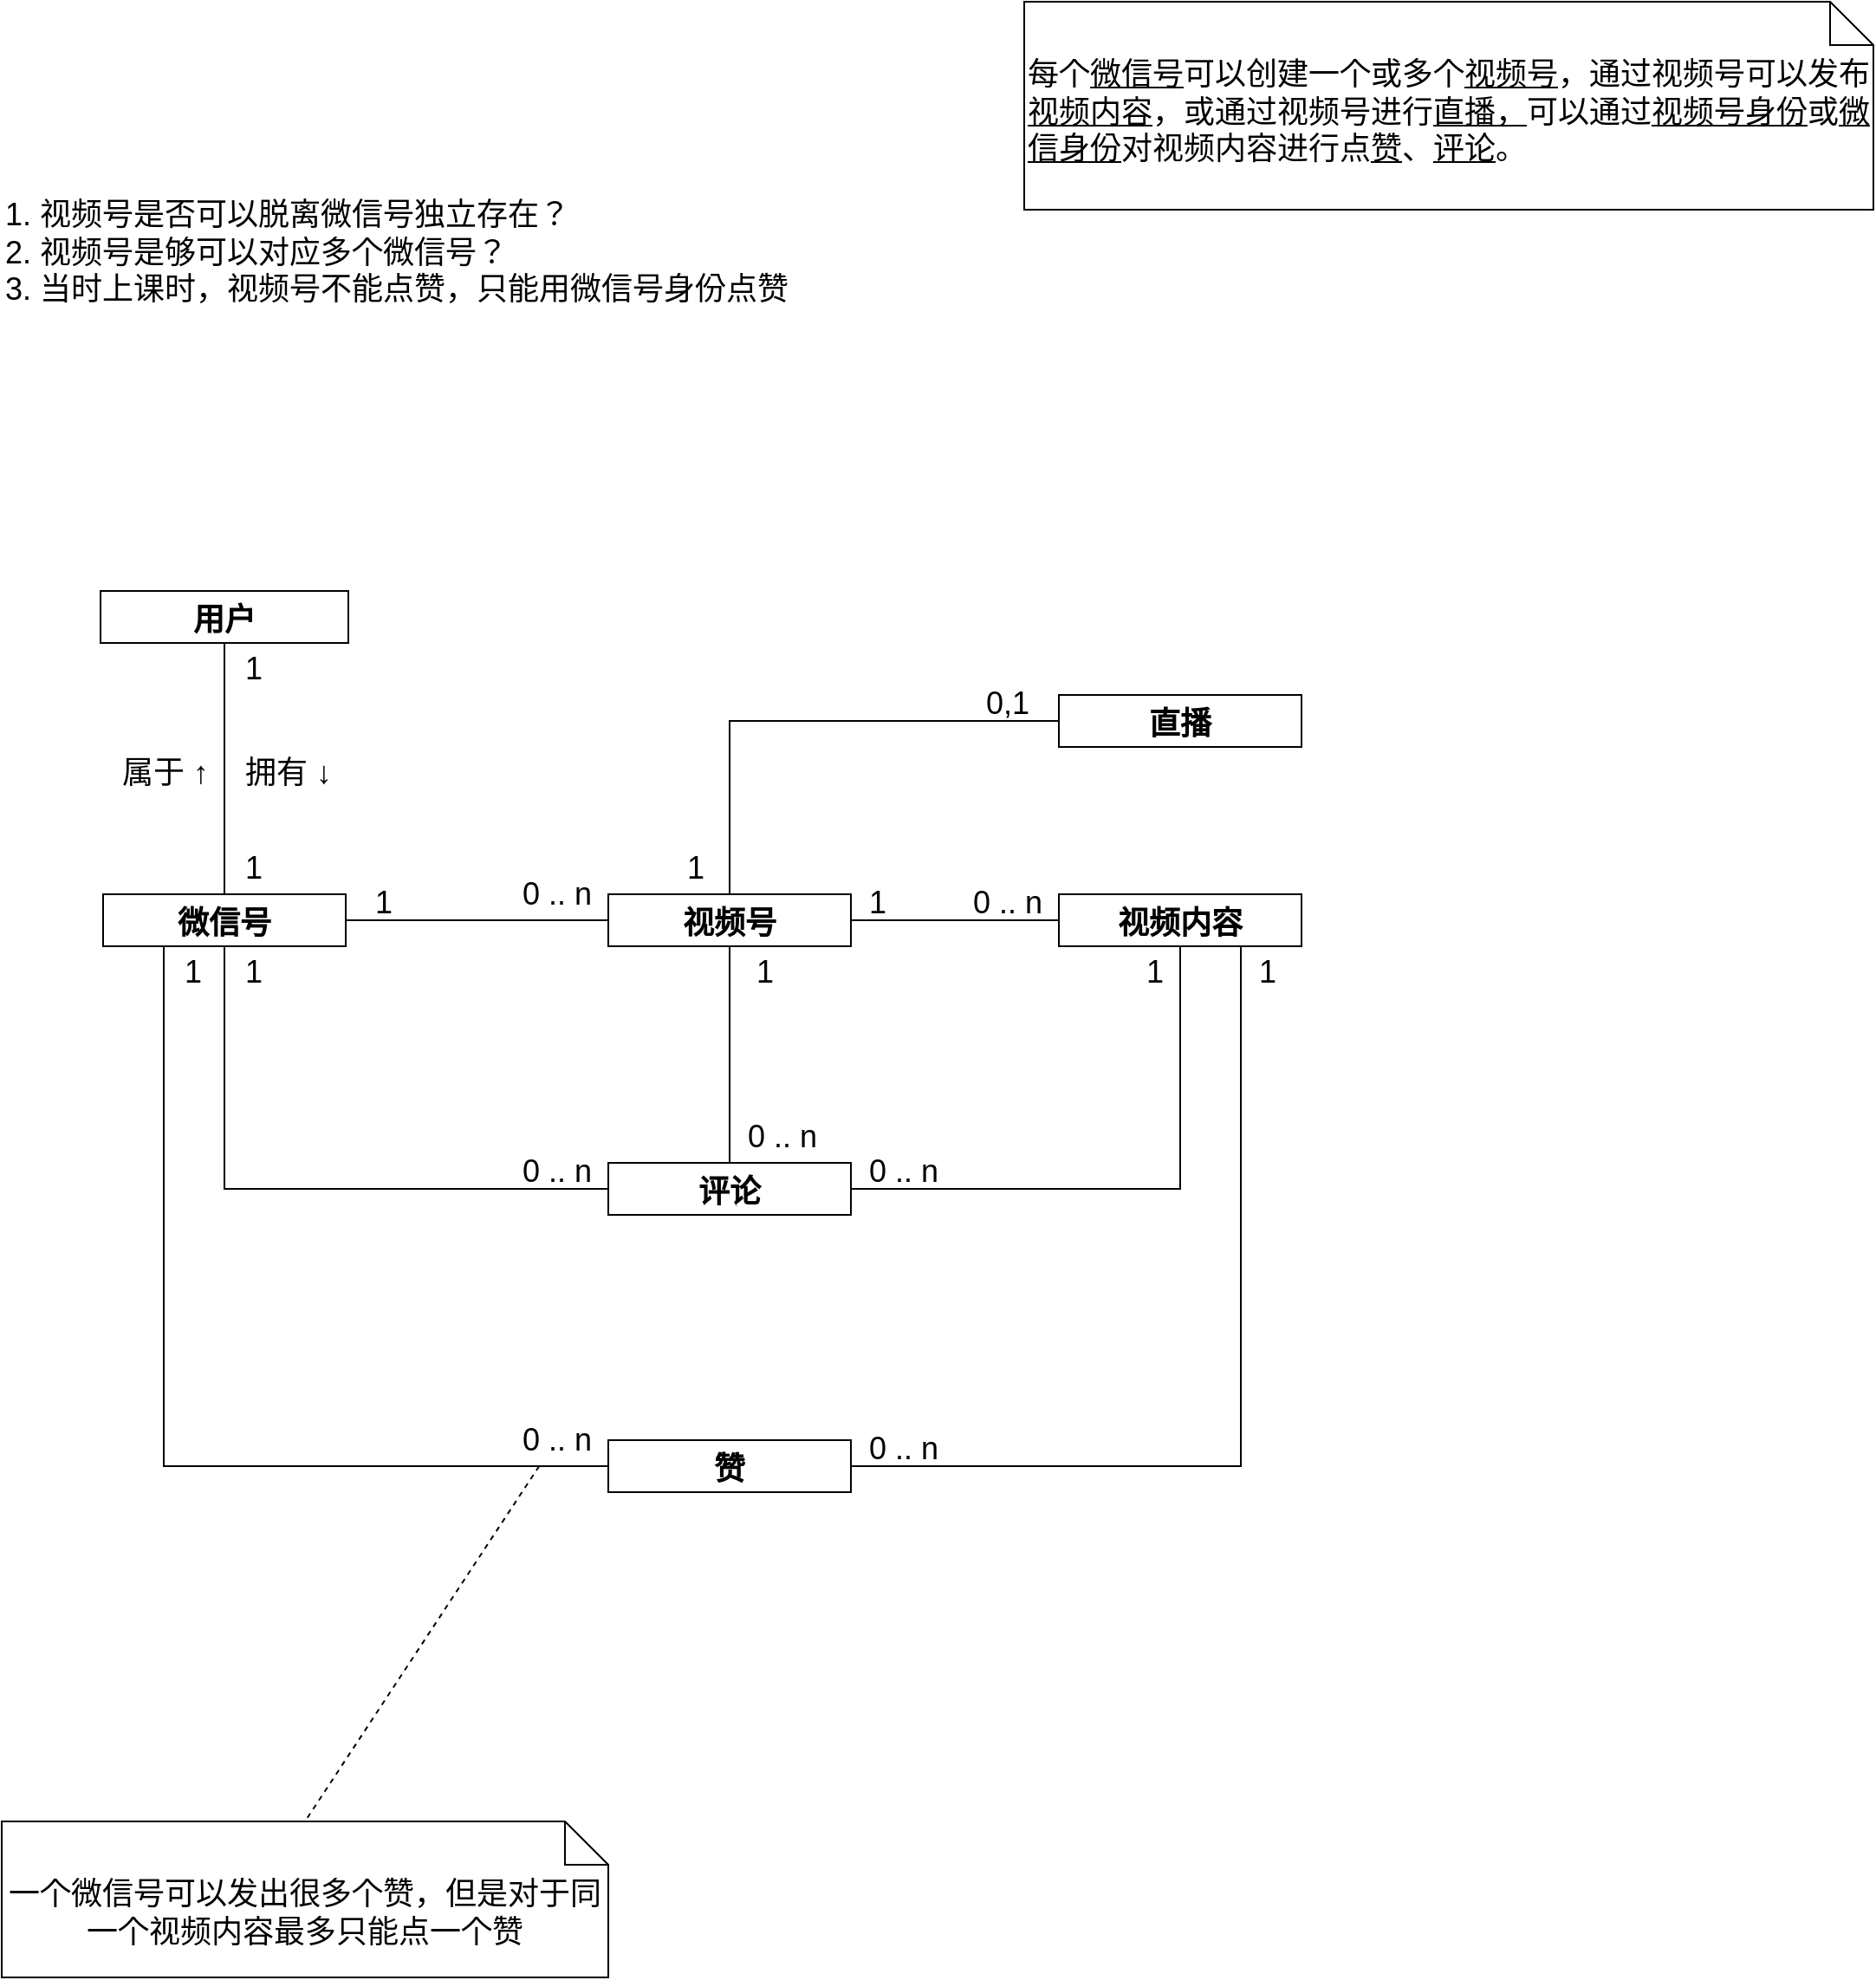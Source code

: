 <mxfile version="15.5.8" type="github">
  <diagram id="OMkTSygLCqqMki3EPGK_" name="Page-1">
    <mxGraphModel dx="1991" dy="682" grid="1" gridSize="10" guides="1" tooltips="1" connect="1" arrows="1" fold="1" page="1" pageScale="1" pageWidth="827" pageHeight="1169" math="0" shadow="0">
      <root>
        <mxCell id="0" />
        <mxCell id="1" parent="0" />
        <mxCell id="2hQIRXdBvStlvisrzFkW-1" value="&lt;div style=&quot;font-size: 18px&quot;&gt;&lt;font style=&quot;font-size: 18px&quot;&gt;每个&lt;u&gt;微信号&lt;/u&gt;可以创建一个或多个&lt;u&gt;视频号&lt;/u&gt;，&lt;/font&gt;通过视频号可以发布&lt;u&gt;视频内容&lt;/u&gt;，或通过视频号进行&lt;u&gt;直播，&lt;/u&gt;可以通过&lt;u&gt;视频号身份&lt;/u&gt;或&lt;u&gt;微信身份&lt;/u&gt;对视频内容进行点&lt;u&gt;赞&lt;/u&gt;、&lt;u&gt;评论&lt;/u&gt;。&lt;/div&gt;" style="shape=note2;boundedLbl=1;whiteSpace=wrap;html=1;size=25;verticalAlign=top;align=left;" vertex="1" parent="1">
          <mxGeometry x="120" y="40" width="490" height="120" as="geometry" />
        </mxCell>
        <mxCell id="2hQIRXdBvStlvisrzFkW-15" style="edgeStyle=orthogonalEdgeStyle;rounded=0;orthogonalLoop=1;jettySize=auto;html=1;exitX=1;exitY=0.5;exitDx=0;exitDy=0;fontSize=18;endArrow=none;endFill=0;" edge="1" parent="1" source="2hQIRXdBvStlvisrzFkW-3" target="2hQIRXdBvStlvisrzFkW-4">
          <mxGeometry relative="1" as="geometry" />
        </mxCell>
        <mxCell id="2hQIRXdBvStlvisrzFkW-3" value="微信号" style="fontStyle=1;fontSize=18;align=center;" vertex="1" parent="1">
          <mxGeometry x="-411.5" y="555" width="140" height="30" as="geometry" />
        </mxCell>
        <mxCell id="2hQIRXdBvStlvisrzFkW-19" style="edgeStyle=orthogonalEdgeStyle;rounded=0;orthogonalLoop=1;jettySize=auto;html=1;fontSize=18;endArrow=none;endFill=0;" edge="1" parent="1" source="2hQIRXdBvStlvisrzFkW-4" target="2hQIRXdBvStlvisrzFkW-5">
          <mxGeometry relative="1" as="geometry" />
        </mxCell>
        <mxCell id="2hQIRXdBvStlvisrzFkW-41" style="edgeStyle=none;rounded=0;orthogonalLoop=1;jettySize=auto;html=1;entryX=0.5;entryY=0;entryDx=0;entryDy=0;fontSize=18;endArrow=none;endFill=0;" edge="1" parent="1" source="2hQIRXdBvStlvisrzFkW-4" target="2hQIRXdBvStlvisrzFkW-9">
          <mxGeometry relative="1" as="geometry" />
        </mxCell>
        <mxCell id="2hQIRXdBvStlvisrzFkW-4" value="视频号" style="fontStyle=1;fontSize=18;align=center;" vertex="1" parent="1">
          <mxGeometry x="-120" y="555" width="140" height="30" as="geometry" />
        </mxCell>
        <mxCell id="2hQIRXdBvStlvisrzFkW-25" style="edgeStyle=orthogonalEdgeStyle;rounded=0;orthogonalLoop=1;jettySize=auto;html=1;entryX=1;entryY=0.5;entryDx=0;entryDy=0;fontSize=18;endArrow=none;endFill=0;exitX=0.5;exitY=1;exitDx=0;exitDy=0;" edge="1" parent="1" source="2hQIRXdBvStlvisrzFkW-5" target="2hQIRXdBvStlvisrzFkW-9">
          <mxGeometry relative="1" as="geometry" />
        </mxCell>
        <mxCell id="2hQIRXdBvStlvisrzFkW-5" value="视频内容" style="fontStyle=1;fontSize=18;align=center;" vertex="1" parent="1">
          <mxGeometry x="140" y="555" width="140" height="30" as="geometry" />
        </mxCell>
        <mxCell id="2hQIRXdBvStlvisrzFkW-22" style="edgeStyle=orthogonalEdgeStyle;rounded=0;orthogonalLoop=1;jettySize=auto;html=1;entryX=0.5;entryY=0;entryDx=0;entryDy=0;fontSize=18;endArrow=none;endFill=0;" edge="1" parent="1" source="2hQIRXdBvStlvisrzFkW-6" target="2hQIRXdBvStlvisrzFkW-4">
          <mxGeometry relative="1" as="geometry" />
        </mxCell>
        <mxCell id="2hQIRXdBvStlvisrzFkW-6" value="直播" style="fontStyle=1;fontSize=18;align=center;" vertex="1" parent="1">
          <mxGeometry x="140" y="440" width="140" height="30" as="geometry" />
        </mxCell>
        <mxCell id="2hQIRXdBvStlvisrzFkW-10" style="edgeStyle=orthogonalEdgeStyle;rounded=0;orthogonalLoop=1;jettySize=auto;html=1;entryX=0.5;entryY=0;entryDx=0;entryDy=0;fontSize=18;endArrow=none;endFill=0;" edge="1" parent="1" source="2hQIRXdBvStlvisrzFkW-7" target="2hQIRXdBvStlvisrzFkW-3">
          <mxGeometry relative="1" as="geometry" />
        </mxCell>
        <mxCell id="2hQIRXdBvStlvisrzFkW-7" value="用户" style="fontStyle=1;fontSize=18;align=center;" vertex="1" parent="1">
          <mxGeometry x="-413" y="380" width="143" height="30" as="geometry" />
        </mxCell>
        <mxCell id="2hQIRXdBvStlvisrzFkW-27" style="edgeStyle=orthogonalEdgeStyle;rounded=0;orthogonalLoop=1;jettySize=auto;html=1;entryX=0.75;entryY=1;entryDx=0;entryDy=0;fontSize=18;endArrow=none;endFill=0;" edge="1" parent="1" source="2hQIRXdBvStlvisrzFkW-8" target="2hQIRXdBvStlvisrzFkW-5">
          <mxGeometry relative="1" as="geometry" />
        </mxCell>
        <mxCell id="2hQIRXdBvStlvisrzFkW-35" style="edgeStyle=orthogonalEdgeStyle;rounded=0;orthogonalLoop=1;jettySize=auto;html=1;entryX=0.25;entryY=1;entryDx=0;entryDy=0;fontSize=18;endArrow=none;endFill=0;" edge="1" parent="1" source="2hQIRXdBvStlvisrzFkW-8" target="2hQIRXdBvStlvisrzFkW-3">
          <mxGeometry relative="1" as="geometry" />
        </mxCell>
        <mxCell id="2hQIRXdBvStlvisrzFkW-8" value="赞" style="fontStyle=1;fontSize=18;align=center;" vertex="1" parent="1">
          <mxGeometry x="-120" y="870" width="140" height="30" as="geometry" />
        </mxCell>
        <mxCell id="2hQIRXdBvStlvisrzFkW-32" style="edgeStyle=orthogonalEdgeStyle;rounded=0;orthogonalLoop=1;jettySize=auto;html=1;entryX=0.5;entryY=1;entryDx=0;entryDy=0;fontSize=18;endArrow=none;endFill=0;" edge="1" parent="1" source="2hQIRXdBvStlvisrzFkW-9" target="2hQIRXdBvStlvisrzFkW-3">
          <mxGeometry relative="1" as="geometry" />
        </mxCell>
        <mxCell id="2hQIRXdBvStlvisrzFkW-9" value="评论" style="fontStyle=1;fontSize=18;align=center;" vertex="1" parent="1">
          <mxGeometry x="-120" y="710" width="140" height="30" as="geometry" />
        </mxCell>
        <mxCell id="2hQIRXdBvStlvisrzFkW-11" value="1" style="text;html=1;align=center;verticalAlign=middle;resizable=0;points=[];autosize=1;strokeColor=none;fillColor=none;fontSize=18;" vertex="1" parent="1">
          <mxGeometry x="-340" y="525" width="30" height="30" as="geometry" />
        </mxCell>
        <mxCell id="2hQIRXdBvStlvisrzFkW-12" value="1" style="text;html=1;align=center;verticalAlign=middle;resizable=0;points=[];autosize=1;strokeColor=none;fillColor=none;fontSize=18;" vertex="1" parent="1">
          <mxGeometry x="-340" y="410" width="30" height="30" as="geometry" />
        </mxCell>
        <mxCell id="2hQIRXdBvStlvisrzFkW-13" value="属于 ↑" style="text;html=1;align=center;verticalAlign=middle;resizable=0;points=[];autosize=1;strokeColor=none;fillColor=none;fontSize=18;" vertex="1" parent="1">
          <mxGeometry x="-411.5" y="470" width="70" height="30" as="geometry" />
        </mxCell>
        <mxCell id="2hQIRXdBvStlvisrzFkW-14" value="拥有 ↓" style="text;html=1;align=center;verticalAlign=middle;resizable=0;points=[];autosize=1;strokeColor=none;fillColor=none;fontSize=18;" vertex="1" parent="1">
          <mxGeometry x="-340" y="470" width="70" height="30" as="geometry" />
        </mxCell>
        <mxCell id="2hQIRXdBvStlvisrzFkW-16" value="0 .. n" style="text;html=1;align=center;verticalAlign=middle;resizable=0;points=[];autosize=1;strokeColor=none;fillColor=none;fontSize=18;" vertex="1" parent="1">
          <mxGeometry x="-180" y="540" width="60" height="30" as="geometry" />
        </mxCell>
        <mxCell id="2hQIRXdBvStlvisrzFkW-17" value="1. 视频号是否可以脱离微信号独立存在？&lt;br&gt;2. 视频号是够可以对应多个微信号？&lt;br&gt;3. 当时上课时，视频号不能点赞，只能用微信号身份点赞" style="text;html=1;align=left;verticalAlign=middle;resizable=0;points=[];autosize=1;strokeColor=none;fillColor=none;fontSize=18;" vertex="1" parent="1">
          <mxGeometry x="-470" y="150" width="470" height="70" as="geometry" />
        </mxCell>
        <mxCell id="2hQIRXdBvStlvisrzFkW-18" value="1" style="text;html=1;align=center;verticalAlign=middle;resizable=0;points=[];autosize=1;strokeColor=none;fillColor=none;fontSize=18;" vertex="1" parent="1">
          <mxGeometry x="-265" y="545" width="30" height="30" as="geometry" />
        </mxCell>
        <mxCell id="2hQIRXdBvStlvisrzFkW-20" value="0 .. n" style="text;html=1;align=center;verticalAlign=middle;resizable=0;points=[];autosize=1;strokeColor=none;fillColor=none;fontSize=18;" vertex="1" parent="1">
          <mxGeometry x="80" y="545" width="60" height="30" as="geometry" />
        </mxCell>
        <mxCell id="2hQIRXdBvStlvisrzFkW-21" value="1" style="text;html=1;align=center;verticalAlign=middle;resizable=0;points=[];autosize=1;strokeColor=none;fillColor=none;fontSize=18;" vertex="1" parent="1">
          <mxGeometry x="20" y="545" width="30" height="30" as="geometry" />
        </mxCell>
        <mxCell id="2hQIRXdBvStlvisrzFkW-23" value="0,1" style="text;html=1;align=center;verticalAlign=middle;resizable=0;points=[];autosize=1;strokeColor=none;fillColor=none;fontSize=18;" vertex="1" parent="1">
          <mxGeometry x="90" y="430" width="40" height="30" as="geometry" />
        </mxCell>
        <mxCell id="2hQIRXdBvStlvisrzFkW-24" value="1" style="text;html=1;align=center;verticalAlign=middle;resizable=0;points=[];autosize=1;strokeColor=none;fillColor=none;fontSize=18;" vertex="1" parent="1">
          <mxGeometry x="-85" y="525" width="30" height="30" as="geometry" />
        </mxCell>
        <mxCell id="2hQIRXdBvStlvisrzFkW-26" value="0 .. n" style="text;html=1;align=center;verticalAlign=middle;resizable=0;points=[];autosize=1;strokeColor=none;fillColor=none;fontSize=18;" vertex="1" parent="1">
          <mxGeometry x="20" y="700" width="60" height="30" as="geometry" />
        </mxCell>
        <mxCell id="2hQIRXdBvStlvisrzFkW-28" value="0 .. n" style="text;html=1;align=center;verticalAlign=middle;resizable=0;points=[];autosize=1;strokeColor=none;fillColor=none;fontSize=18;" vertex="1" parent="1">
          <mxGeometry x="20" y="860" width="60" height="30" as="geometry" />
        </mxCell>
        <mxCell id="2hQIRXdBvStlvisrzFkW-29" value="1" style="text;html=1;align=center;verticalAlign=middle;resizable=0;points=[];autosize=1;strokeColor=none;fillColor=none;fontSize=18;" vertex="1" parent="1">
          <mxGeometry x="245" y="585" width="30" height="30" as="geometry" />
        </mxCell>
        <mxCell id="2hQIRXdBvStlvisrzFkW-30" value="1" style="text;html=1;align=center;verticalAlign=middle;resizable=0;points=[];autosize=1;strokeColor=none;fillColor=none;fontSize=18;" vertex="1" parent="1">
          <mxGeometry x="180" y="585" width="30" height="30" as="geometry" />
        </mxCell>
        <mxCell id="2hQIRXdBvStlvisrzFkW-33" value="0 .. n" style="text;html=1;align=center;verticalAlign=middle;resizable=0;points=[];autosize=1;strokeColor=none;fillColor=none;fontSize=18;" vertex="1" parent="1">
          <mxGeometry x="-180" y="700" width="60" height="30" as="geometry" />
        </mxCell>
        <mxCell id="2hQIRXdBvStlvisrzFkW-34" value="1" style="text;html=1;align=center;verticalAlign=middle;resizable=0;points=[];autosize=1;strokeColor=none;fillColor=none;fontSize=18;" vertex="1" parent="1">
          <mxGeometry x="-340" y="585" width="30" height="30" as="geometry" />
        </mxCell>
        <mxCell id="2hQIRXdBvStlvisrzFkW-40" style="rounded=0;orthogonalLoop=1;jettySize=auto;html=1;entryX=0.5;entryY=0;entryDx=0;entryDy=0;entryPerimeter=0;fontSize=18;endArrow=none;endFill=0;dashed=1;" edge="1" parent="1" source="2hQIRXdBvStlvisrzFkW-36" target="2hQIRXdBvStlvisrzFkW-38">
          <mxGeometry relative="1" as="geometry" />
        </mxCell>
        <mxCell id="2hQIRXdBvStlvisrzFkW-36" value="0 .. n" style="text;html=1;align=center;verticalAlign=middle;resizable=0;points=[];autosize=1;strokeColor=none;fillColor=none;fontSize=18;" vertex="1" parent="1">
          <mxGeometry x="-180" y="855" width="60" height="30" as="geometry" />
        </mxCell>
        <mxCell id="2hQIRXdBvStlvisrzFkW-37" value="1" style="text;html=1;align=center;verticalAlign=middle;resizable=0;points=[];autosize=1;strokeColor=none;fillColor=none;fontSize=18;" vertex="1" parent="1">
          <mxGeometry x="-375" y="585" width="30" height="30" as="geometry" />
        </mxCell>
        <mxCell id="2hQIRXdBvStlvisrzFkW-38" value="一个微信号可以发出很多个赞，但是对于同一个视频内容最多只能点一个赞" style="shape=note2;boundedLbl=1;whiteSpace=wrap;html=1;size=25;verticalAlign=top;align=center;fontSize=18;" vertex="1" parent="1">
          <mxGeometry x="-470" y="1090" width="350" height="90" as="geometry" />
        </mxCell>
        <mxCell id="2hQIRXdBvStlvisrzFkW-42" value="0 .. n" style="text;html=1;align=center;verticalAlign=middle;resizable=0;points=[];autosize=1;strokeColor=none;fillColor=none;fontSize=18;" vertex="1" parent="1">
          <mxGeometry x="-50" y="680" width="60" height="30" as="geometry" />
        </mxCell>
        <mxCell id="2hQIRXdBvStlvisrzFkW-43" value="1" style="text;html=1;align=center;verticalAlign=middle;resizable=0;points=[];autosize=1;strokeColor=none;fillColor=none;fontSize=18;" vertex="1" parent="1">
          <mxGeometry x="-45" y="585" width="30" height="30" as="geometry" />
        </mxCell>
      </root>
    </mxGraphModel>
  </diagram>
</mxfile>
